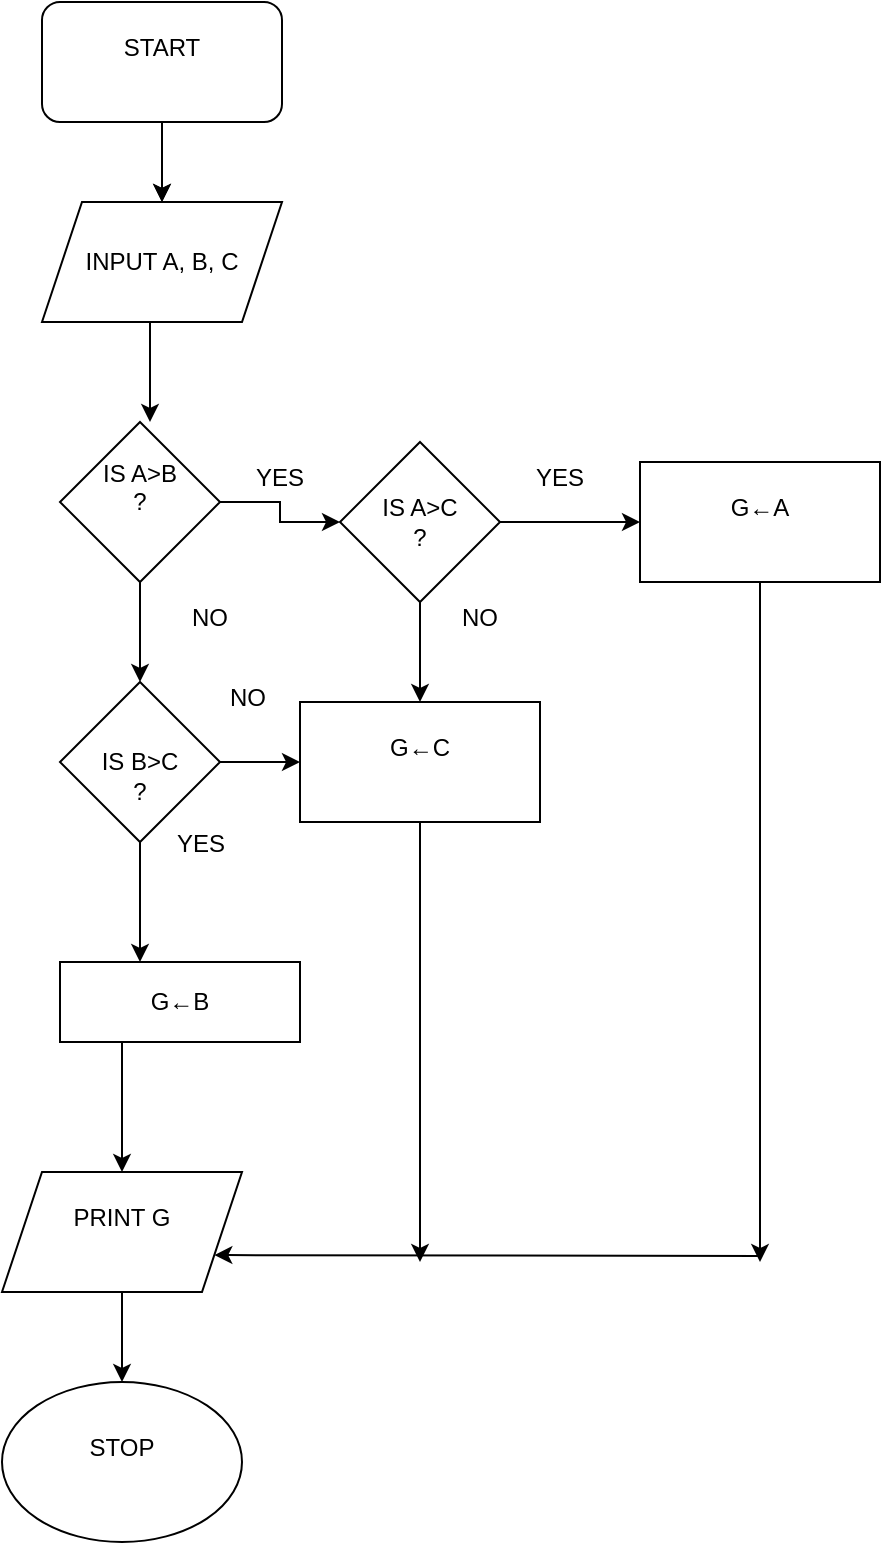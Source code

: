 <mxfile version="24.2.3" type="device">
  <diagram name="Page-1" id="e9VTeqfgWQi_R7_4uwSd">
    <mxGraphModel dx="880" dy="629" grid="1" gridSize="10" guides="1" tooltips="1" connect="1" arrows="1" fold="1" page="1" pageScale="1" pageWidth="827" pageHeight="1169" math="0" shadow="0">
      <root>
        <mxCell id="0" />
        <mxCell id="1" parent="0" />
        <mxCell id="egmsbTCFbERM1oG5dBZ--12" value="" style="edgeStyle=orthogonalEdgeStyle;rounded=0;orthogonalLoop=1;jettySize=auto;html=1;" edge="1" parent="1" source="egmsbTCFbERM1oG5dBZ--1" target="egmsbTCFbERM1oG5dBZ--2">
          <mxGeometry relative="1" as="geometry" />
        </mxCell>
        <mxCell id="egmsbTCFbERM1oG5dBZ--36" style="edgeStyle=orthogonalEdgeStyle;rounded=0;orthogonalLoop=1;jettySize=auto;html=1;entryX=0.5;entryY=0;entryDx=0;entryDy=0;" edge="1" parent="1" source="egmsbTCFbERM1oG5dBZ--1" target="egmsbTCFbERM1oG5dBZ--2">
          <mxGeometry relative="1" as="geometry" />
        </mxCell>
        <mxCell id="egmsbTCFbERM1oG5dBZ--1" value="START&lt;div&gt;&lt;br&gt;&lt;/div&gt;" style="rounded=1;whiteSpace=wrap;html=1;" vertex="1" parent="1">
          <mxGeometry x="281" width="120" height="60" as="geometry" />
        </mxCell>
        <mxCell id="egmsbTCFbERM1oG5dBZ--39" value="" style="edgeStyle=orthogonalEdgeStyle;rounded=0;orthogonalLoop=1;jettySize=auto;html=1;" edge="1" parent="1">
          <mxGeometry relative="1" as="geometry">
            <mxPoint x="335" y="120" as="sourcePoint" />
            <mxPoint x="335" y="210" as="targetPoint" />
            <Array as="points">
              <mxPoint x="335" y="205" />
            </Array>
          </mxGeometry>
        </mxCell>
        <mxCell id="egmsbTCFbERM1oG5dBZ--2" value="INPUT A, B, C" style="shape=parallelogram;perimeter=parallelogramPerimeter;whiteSpace=wrap;html=1;fixedSize=1;" vertex="1" parent="1">
          <mxGeometry x="281" y="100" width="120" height="60" as="geometry" />
        </mxCell>
        <mxCell id="egmsbTCFbERM1oG5dBZ--5" value="" style="edgeStyle=orthogonalEdgeStyle;rounded=0;orthogonalLoop=1;jettySize=auto;html=1;" edge="1" parent="1" source="egmsbTCFbERM1oG5dBZ--3" target="egmsbTCFbERM1oG5dBZ--4">
          <mxGeometry relative="1" as="geometry" />
        </mxCell>
        <mxCell id="egmsbTCFbERM1oG5dBZ--14" value="" style="edgeStyle=orthogonalEdgeStyle;rounded=0;orthogonalLoop=1;jettySize=auto;html=1;" edge="1" parent="1" source="egmsbTCFbERM1oG5dBZ--3" target="egmsbTCFbERM1oG5dBZ--13">
          <mxGeometry relative="1" as="geometry" />
        </mxCell>
        <mxCell id="egmsbTCFbERM1oG5dBZ--3" value="IS A&amp;gt;B&lt;br&gt;?&lt;div&gt;&lt;br&gt;&lt;/div&gt;" style="rhombus;whiteSpace=wrap;html=1;" vertex="1" parent="1">
          <mxGeometry x="290" y="210" width="80" height="80" as="geometry" />
        </mxCell>
        <mxCell id="egmsbTCFbERM1oG5dBZ--8" value="" style="edgeStyle=orthogonalEdgeStyle;rounded=0;orthogonalLoop=1;jettySize=auto;html=1;" edge="1" parent="1" source="egmsbTCFbERM1oG5dBZ--4" target="egmsbTCFbERM1oG5dBZ--7">
          <mxGeometry relative="1" as="geometry" />
        </mxCell>
        <mxCell id="egmsbTCFbERM1oG5dBZ--26" value="" style="edgeStyle=orthogonalEdgeStyle;rounded=0;orthogonalLoop=1;jettySize=auto;html=1;" edge="1" parent="1" source="egmsbTCFbERM1oG5dBZ--4" target="egmsbTCFbERM1oG5dBZ--23">
          <mxGeometry relative="1" as="geometry" />
        </mxCell>
        <mxCell id="egmsbTCFbERM1oG5dBZ--4" value="IS A&amp;gt;C&lt;br&gt;?" style="rhombus;whiteSpace=wrap;html=1;" vertex="1" parent="1">
          <mxGeometry x="430" y="220" width="80" height="80" as="geometry" />
        </mxCell>
        <mxCell id="egmsbTCFbERM1oG5dBZ--7" value="G←A&lt;div&gt;&lt;br&gt;&lt;/div&gt;" style="rounded=0;whiteSpace=wrap;html=1;" vertex="1" parent="1">
          <mxGeometry x="580" y="230" width="120" height="60" as="geometry" />
        </mxCell>
        <mxCell id="egmsbTCFbERM1oG5dBZ--10" value="YES&lt;div&gt;&lt;br&gt;&lt;/div&gt;" style="text;html=1;align=center;verticalAlign=middle;whiteSpace=wrap;rounded=0;" vertex="1" parent="1">
          <mxGeometry x="370" y="230" width="60" height="30" as="geometry" />
        </mxCell>
        <mxCell id="egmsbTCFbERM1oG5dBZ--11" value="YES&lt;div&gt;&lt;br&gt;&lt;/div&gt;" style="text;html=1;align=center;verticalAlign=middle;whiteSpace=wrap;rounded=0;" vertex="1" parent="1">
          <mxGeometry x="510" y="230" width="60" height="30" as="geometry" />
        </mxCell>
        <mxCell id="egmsbTCFbERM1oG5dBZ--17" value="" style="edgeStyle=orthogonalEdgeStyle;rounded=0;orthogonalLoop=1;jettySize=auto;html=1;" edge="1" parent="1" source="egmsbTCFbERM1oG5dBZ--13" target="egmsbTCFbERM1oG5dBZ--16">
          <mxGeometry relative="1" as="geometry">
            <Array as="points">
              <mxPoint x="330" y="470" />
              <mxPoint x="330" y="470" />
            </Array>
          </mxGeometry>
        </mxCell>
        <mxCell id="egmsbTCFbERM1oG5dBZ--24" value="" style="edgeStyle=orthogonalEdgeStyle;rounded=0;orthogonalLoop=1;jettySize=auto;html=1;" edge="1" parent="1" source="egmsbTCFbERM1oG5dBZ--13" target="egmsbTCFbERM1oG5dBZ--23">
          <mxGeometry relative="1" as="geometry" />
        </mxCell>
        <mxCell id="egmsbTCFbERM1oG5dBZ--13" value="&lt;br&gt;&lt;br&gt;IS B&amp;gt;C&lt;div&gt;?&lt;div&gt;&lt;br&gt;&lt;/div&gt;&lt;/div&gt;" style="rhombus;whiteSpace=wrap;html=1;" vertex="1" parent="1">
          <mxGeometry x="290" y="340" width="80" height="80" as="geometry" />
        </mxCell>
        <mxCell id="egmsbTCFbERM1oG5dBZ--15" value="&lt;div&gt;NO&lt;/div&gt;&lt;div&gt;&lt;br&gt;&lt;/div&gt;" style="text;html=1;align=center;verticalAlign=middle;whiteSpace=wrap;rounded=0;" vertex="1" parent="1">
          <mxGeometry x="330" y="300" width="70" height="30" as="geometry" />
        </mxCell>
        <mxCell id="egmsbTCFbERM1oG5dBZ--20" value="" style="edgeStyle=orthogonalEdgeStyle;rounded=0;orthogonalLoop=1;jettySize=auto;html=1;" edge="1" parent="1" source="egmsbTCFbERM1oG5dBZ--16" target="egmsbTCFbERM1oG5dBZ--19">
          <mxGeometry relative="1" as="geometry">
            <Array as="points">
              <mxPoint x="321" y="530" />
              <mxPoint x="321" y="530" />
            </Array>
          </mxGeometry>
        </mxCell>
        <mxCell id="egmsbTCFbERM1oG5dBZ--16" value="&lt;br&gt;&lt;br&gt;G←B&lt;div&gt;&lt;br&gt;&lt;div&gt;&lt;br&gt;&lt;/div&gt;&lt;/div&gt;" style="rounded=0;whiteSpace=wrap;html=1;" vertex="1" parent="1">
          <mxGeometry x="290" y="480" width="120" height="40" as="geometry" />
        </mxCell>
        <mxCell id="egmsbTCFbERM1oG5dBZ--18" value="&lt;div&gt;YES&lt;/div&gt;&lt;div&gt;&lt;br&gt;&lt;/div&gt;&lt;div&gt;&lt;br&gt;&lt;/div&gt;" style="text;html=1;align=center;verticalAlign=middle;whiteSpace=wrap;rounded=0;" vertex="1" parent="1">
          <mxGeometry x="321" y="420" width="79" height="30" as="geometry" />
        </mxCell>
        <mxCell id="egmsbTCFbERM1oG5dBZ--22" value="" style="edgeStyle=orthogonalEdgeStyle;rounded=0;orthogonalLoop=1;jettySize=auto;html=1;" edge="1" parent="1" source="egmsbTCFbERM1oG5dBZ--19" target="egmsbTCFbERM1oG5dBZ--21">
          <mxGeometry relative="1" as="geometry" />
        </mxCell>
        <mxCell id="egmsbTCFbERM1oG5dBZ--19" value="PRINT G&lt;div&gt;&lt;br&gt;&lt;/div&gt;" style="shape=parallelogram;perimeter=parallelogramPerimeter;whiteSpace=wrap;html=1;fixedSize=1;" vertex="1" parent="1">
          <mxGeometry x="261" y="585" width="120" height="60" as="geometry" />
        </mxCell>
        <mxCell id="egmsbTCFbERM1oG5dBZ--21" value="STOP&lt;div&gt;&lt;br&gt;&lt;/div&gt;" style="ellipse;whiteSpace=wrap;html=1;" vertex="1" parent="1">
          <mxGeometry x="261" y="690" width="120" height="80" as="geometry" />
        </mxCell>
        <mxCell id="egmsbTCFbERM1oG5dBZ--23" value="G←C&lt;div&gt;&lt;br&gt;&lt;/div&gt;" style="rounded=0;whiteSpace=wrap;html=1;" vertex="1" parent="1">
          <mxGeometry x="410" y="350" width="120" height="60" as="geometry" />
        </mxCell>
        <mxCell id="egmsbTCFbERM1oG5dBZ--25" value="&lt;div&gt;NO&lt;/div&gt;&lt;div&gt;&lt;br&gt;&lt;/div&gt;" style="text;html=1;align=center;verticalAlign=middle;whiteSpace=wrap;rounded=0;" vertex="1" parent="1">
          <mxGeometry x="354" y="340" width="60" height="30" as="geometry" />
        </mxCell>
        <mxCell id="egmsbTCFbERM1oG5dBZ--27" value="&lt;div&gt;NO&lt;/div&gt;&lt;div&gt;&lt;br&gt;&lt;/div&gt;" style="text;html=1;align=center;verticalAlign=middle;whiteSpace=wrap;rounded=0;" vertex="1" parent="1">
          <mxGeometry x="470" y="300" width="60" height="30" as="geometry" />
        </mxCell>
        <mxCell id="egmsbTCFbERM1oG5dBZ--33" value="" style="endArrow=classic;html=1;rounded=0;" edge="1" parent="1" source="egmsbTCFbERM1oG5dBZ--7">
          <mxGeometry width="50" height="50" relative="1" as="geometry">
            <mxPoint x="630" y="300" as="sourcePoint" />
            <mxPoint x="640" y="630" as="targetPoint" />
          </mxGeometry>
        </mxCell>
        <mxCell id="egmsbTCFbERM1oG5dBZ--34" value="" style="endArrow=classic;html=1;rounded=0;entryX=1;entryY=0.75;entryDx=0;entryDy=0;" edge="1" parent="1" target="egmsbTCFbERM1oG5dBZ--19">
          <mxGeometry width="50" height="50" relative="1" as="geometry">
            <mxPoint x="640" y="627" as="sourcePoint" />
            <mxPoint x="401" y="630" as="targetPoint" />
          </mxGeometry>
        </mxCell>
        <mxCell id="egmsbTCFbERM1oG5dBZ--35" value="" style="endArrow=classic;html=1;rounded=0;" edge="1" parent="1" source="egmsbTCFbERM1oG5dBZ--23">
          <mxGeometry width="50" height="50" relative="1" as="geometry">
            <mxPoint x="480" y="400" as="sourcePoint" />
            <mxPoint x="470" y="630" as="targetPoint" />
          </mxGeometry>
        </mxCell>
      </root>
    </mxGraphModel>
  </diagram>
</mxfile>
